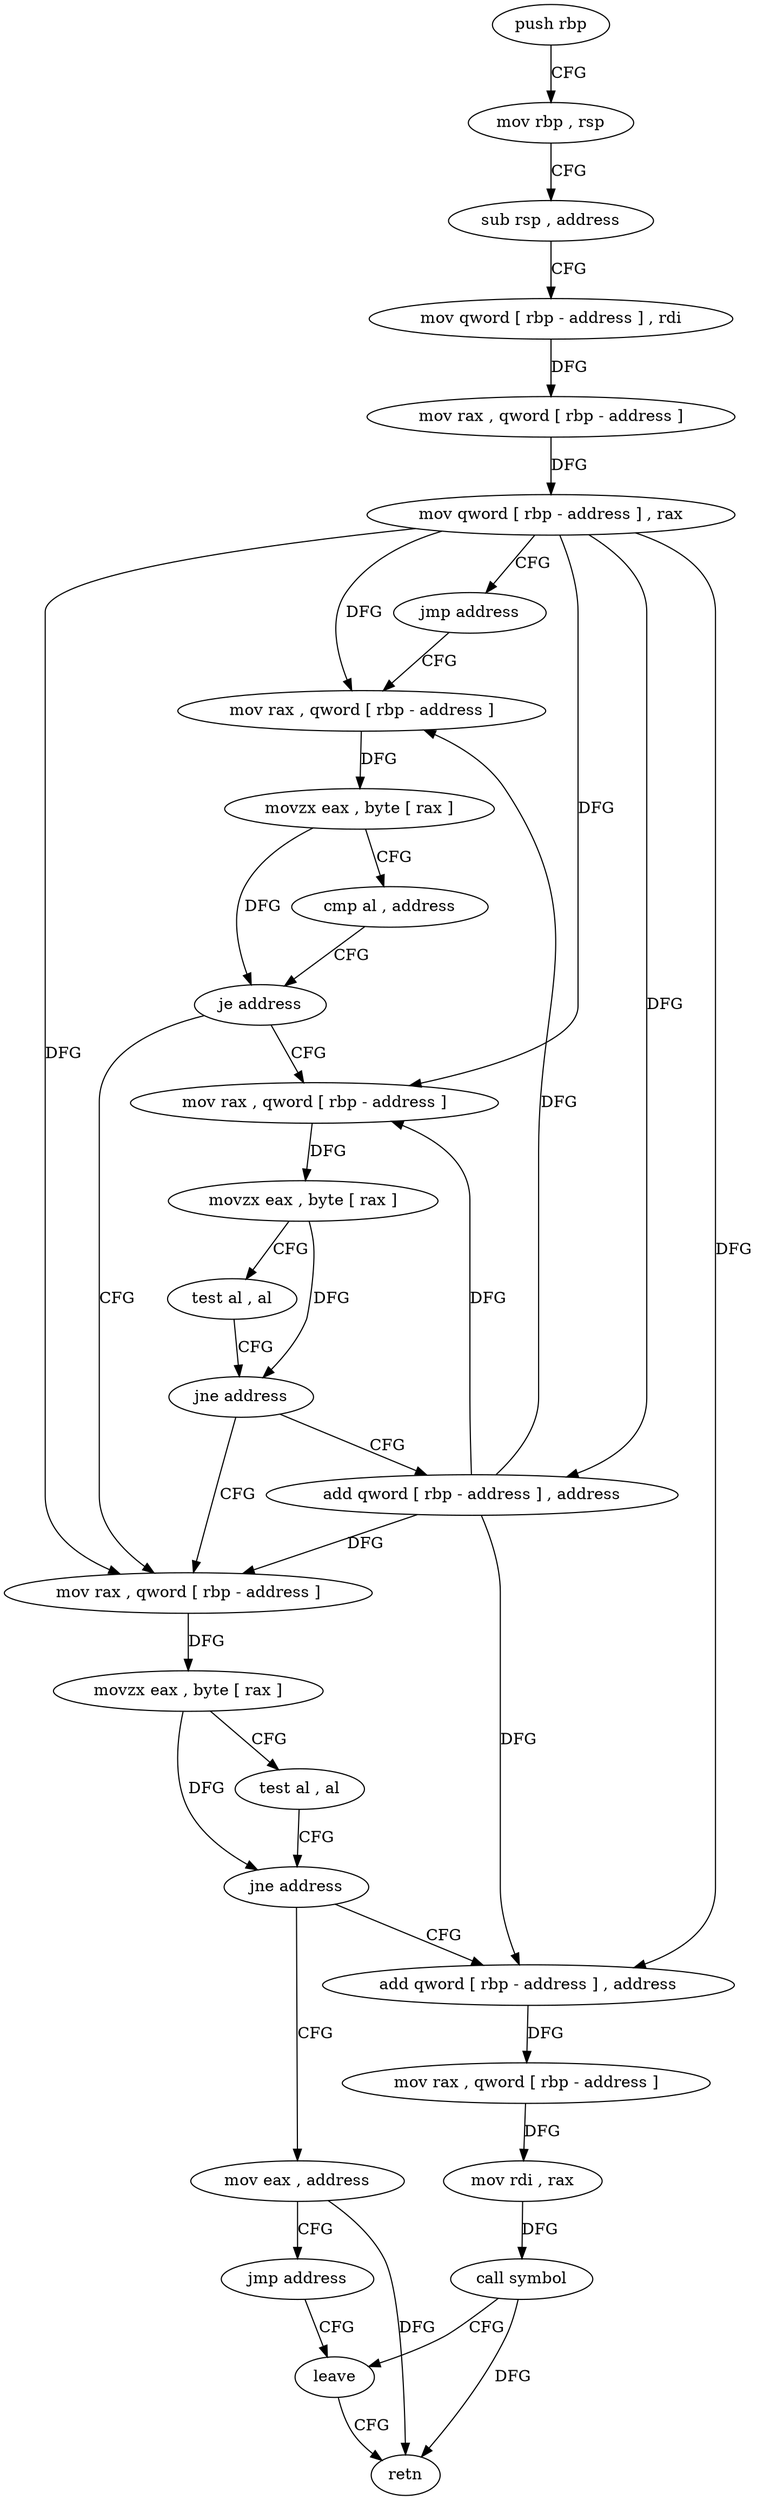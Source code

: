 digraph "func" {
"153829" [label = "push rbp" ]
"153830" [label = "mov rbp , rsp" ]
"153833" [label = "sub rsp , address" ]
"153837" [label = "mov qword [ rbp - address ] , rdi" ]
"153841" [label = "mov rax , qword [ rbp - address ]" ]
"153845" [label = "mov qword [ rbp - address ] , rax" ]
"153849" [label = "jmp address" ]
"153856" [label = "mov rax , qword [ rbp - address ]" ]
"153860" [label = "movzx eax , byte [ rax ]" ]
"153863" [label = "cmp al , address" ]
"153865" [label = "je address" ]
"153878" [label = "mov rax , qword [ rbp - address ]" ]
"153867" [label = "mov rax , qword [ rbp - address ]" ]
"153882" [label = "movzx eax , byte [ rax ]" ]
"153885" [label = "test al , al" ]
"153887" [label = "jne address" ]
"153896" [label = "add qword [ rbp - address ] , address" ]
"153889" [label = "mov eax , address" ]
"153871" [label = "movzx eax , byte [ rax ]" ]
"153874" [label = "test al , al" ]
"153876" [label = "jne address" ]
"153851" [label = "add qword [ rbp - address ] , address" ]
"153901" [label = "mov rax , qword [ rbp - address ]" ]
"153905" [label = "mov rdi , rax" ]
"153908" [label = "call symbol" ]
"153913" [label = "leave" ]
"153894" [label = "jmp address" ]
"153914" [label = "retn" ]
"153829" -> "153830" [ label = "CFG" ]
"153830" -> "153833" [ label = "CFG" ]
"153833" -> "153837" [ label = "CFG" ]
"153837" -> "153841" [ label = "DFG" ]
"153841" -> "153845" [ label = "DFG" ]
"153845" -> "153849" [ label = "CFG" ]
"153845" -> "153856" [ label = "DFG" ]
"153845" -> "153878" [ label = "DFG" ]
"153845" -> "153867" [ label = "DFG" ]
"153845" -> "153896" [ label = "DFG" ]
"153845" -> "153851" [ label = "DFG" ]
"153849" -> "153856" [ label = "CFG" ]
"153856" -> "153860" [ label = "DFG" ]
"153860" -> "153863" [ label = "CFG" ]
"153860" -> "153865" [ label = "DFG" ]
"153863" -> "153865" [ label = "CFG" ]
"153865" -> "153878" [ label = "CFG" ]
"153865" -> "153867" [ label = "CFG" ]
"153878" -> "153882" [ label = "DFG" ]
"153867" -> "153871" [ label = "DFG" ]
"153882" -> "153885" [ label = "CFG" ]
"153882" -> "153887" [ label = "DFG" ]
"153885" -> "153887" [ label = "CFG" ]
"153887" -> "153896" [ label = "CFG" ]
"153887" -> "153889" [ label = "CFG" ]
"153896" -> "153901" [ label = "DFG" ]
"153889" -> "153894" [ label = "CFG" ]
"153889" -> "153914" [ label = "DFG" ]
"153871" -> "153874" [ label = "CFG" ]
"153871" -> "153876" [ label = "DFG" ]
"153874" -> "153876" [ label = "CFG" ]
"153876" -> "153851" [ label = "CFG" ]
"153876" -> "153878" [ label = "CFG" ]
"153851" -> "153856" [ label = "DFG" ]
"153851" -> "153878" [ label = "DFG" ]
"153851" -> "153867" [ label = "DFG" ]
"153851" -> "153896" [ label = "DFG" ]
"153901" -> "153905" [ label = "DFG" ]
"153905" -> "153908" [ label = "DFG" ]
"153908" -> "153913" [ label = "CFG" ]
"153908" -> "153914" [ label = "DFG" ]
"153913" -> "153914" [ label = "CFG" ]
"153894" -> "153913" [ label = "CFG" ]
}
